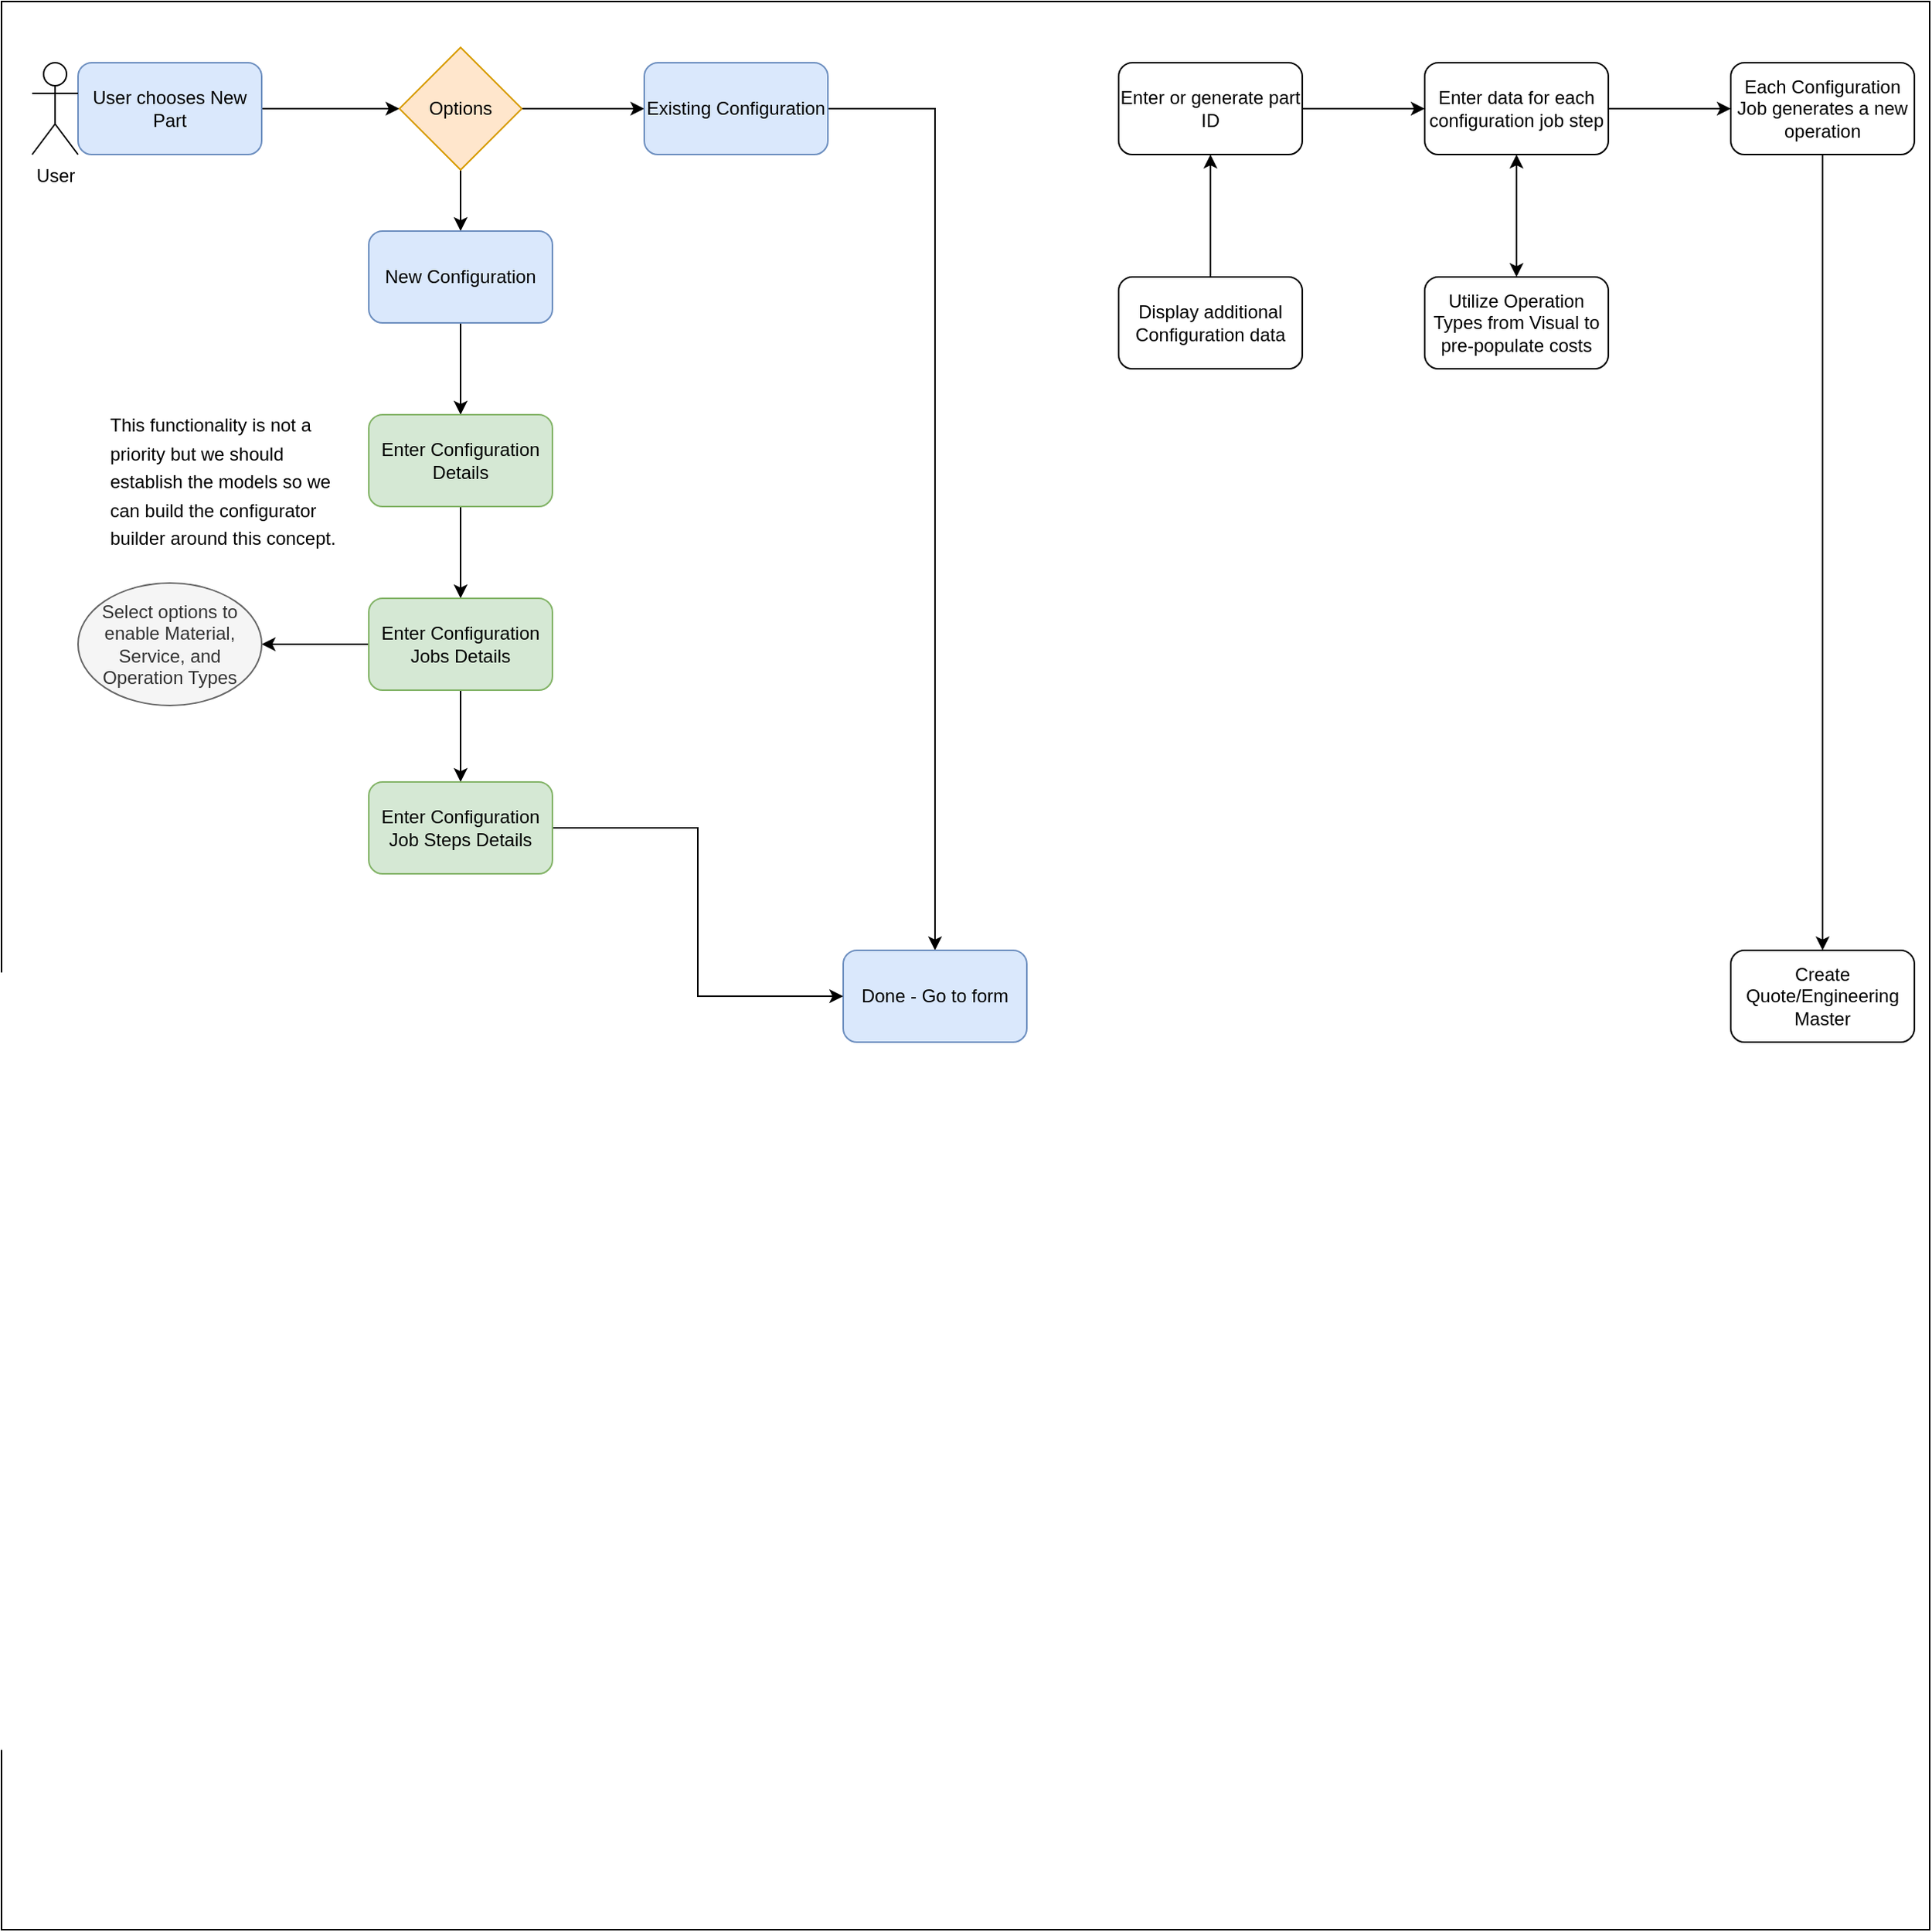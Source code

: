 <mxfile version="24.4.0" type="github">
  <diagram name="Page-1" id="PDX80522k_wSp2mnQdiv">
    <mxGraphModel dx="1418" dy="858" grid="1" gridSize="10" guides="1" tooltips="1" connect="1" arrows="1" fold="1" page="1" pageScale="1" pageWidth="850" pageHeight="1100" math="0" shadow="0">
      <root>
        <mxCell id="0" />
        <mxCell id="1" parent="0" />
        <mxCell id="r9Pb4lbQBRwPS19WzHoZ-1" value="" style="whiteSpace=wrap;html=1;aspect=fixed;verticalAlign=top;" parent="1" vertex="1">
          <mxGeometry x="80" y="80" width="1260" height="1260" as="geometry" />
        </mxCell>
        <mxCell id="r9Pb4lbQBRwPS19WzHoZ-7" style="edgeStyle=orthogonalEdgeStyle;rounded=0;orthogonalLoop=1;jettySize=auto;html=1;" parent="1" source="r9Pb4lbQBRwPS19WzHoZ-2" target="r9Pb4lbQBRwPS19WzHoZ-4" edge="1">
          <mxGeometry relative="1" as="geometry" />
        </mxCell>
        <mxCell id="r9Pb4lbQBRwPS19WzHoZ-2" value="User chooses New Part" style="rounded=1;whiteSpace=wrap;html=1;fillColor=#dae8fc;strokeColor=#6c8ebf;" parent="1" vertex="1">
          <mxGeometry x="130" y="120" width="120" height="60" as="geometry" />
        </mxCell>
        <mxCell id="r9Pb4lbQBRwPS19WzHoZ-8" style="edgeStyle=orthogonalEdgeStyle;rounded=0;orthogonalLoop=1;jettySize=auto;html=1;" parent="1" source="r9Pb4lbQBRwPS19WzHoZ-4" target="r9Pb4lbQBRwPS19WzHoZ-5" edge="1">
          <mxGeometry relative="1" as="geometry" />
        </mxCell>
        <mxCell id="r9Pb4lbQBRwPS19WzHoZ-11" style="edgeStyle=orthogonalEdgeStyle;rounded=0;orthogonalLoop=1;jettySize=auto;html=1;entryX=0.5;entryY=0;entryDx=0;entryDy=0;" parent="1" source="r9Pb4lbQBRwPS19WzHoZ-4" target="r9Pb4lbQBRwPS19WzHoZ-6" edge="1">
          <mxGeometry relative="1" as="geometry" />
        </mxCell>
        <mxCell id="r9Pb4lbQBRwPS19WzHoZ-4" value="Options" style="rhombus;whiteSpace=wrap;html=1;fillColor=#ffe6cc;strokeColor=#d79b00;" parent="1" vertex="1">
          <mxGeometry x="340" y="110" width="80" height="80" as="geometry" />
        </mxCell>
        <mxCell id="r9Pb4lbQBRwPS19WzHoZ-10" style="edgeStyle=orthogonalEdgeStyle;rounded=0;orthogonalLoop=1;jettySize=auto;html=1;entryX=0.5;entryY=0;entryDx=0;entryDy=0;" parent="1" source="r9Pb4lbQBRwPS19WzHoZ-5" target="r9Pb4lbQBRwPS19WzHoZ-9" edge="1">
          <mxGeometry relative="1" as="geometry" />
        </mxCell>
        <mxCell id="r9Pb4lbQBRwPS19WzHoZ-5" value="Existing Configuration" style="rounded=1;whiteSpace=wrap;html=1;fillColor=#dae8fc;strokeColor=#6c8ebf;" parent="1" vertex="1">
          <mxGeometry x="500" y="120" width="120" height="60" as="geometry" />
        </mxCell>
        <mxCell id="r9Pb4lbQBRwPS19WzHoZ-14" style="edgeStyle=orthogonalEdgeStyle;rounded=0;orthogonalLoop=1;jettySize=auto;html=1;entryX=0.5;entryY=0;entryDx=0;entryDy=0;" parent="1" source="r9Pb4lbQBRwPS19WzHoZ-6" target="r9Pb4lbQBRwPS19WzHoZ-13" edge="1">
          <mxGeometry relative="1" as="geometry" />
        </mxCell>
        <mxCell id="r9Pb4lbQBRwPS19WzHoZ-6" value="New Configuration" style="rounded=1;whiteSpace=wrap;html=1;fillColor=#dae8fc;strokeColor=#6c8ebf;" parent="1" vertex="1">
          <mxGeometry x="320" y="230" width="120" height="60" as="geometry" />
        </mxCell>
        <mxCell id="r9Pb4lbQBRwPS19WzHoZ-9" value="Done - Go to form" style="rounded=1;whiteSpace=wrap;html=1;fillColor=#dae8fc;strokeColor=#6c8ebf;" parent="1" vertex="1">
          <mxGeometry x="630" y="700" width="120" height="60" as="geometry" />
        </mxCell>
        <mxCell id="r9Pb4lbQBRwPS19WzHoZ-16" style="edgeStyle=orthogonalEdgeStyle;rounded=0;orthogonalLoop=1;jettySize=auto;html=1;" parent="1" source="r9Pb4lbQBRwPS19WzHoZ-13" target="r9Pb4lbQBRwPS19WzHoZ-15" edge="1">
          <mxGeometry relative="1" as="geometry" />
        </mxCell>
        <mxCell id="r9Pb4lbQBRwPS19WzHoZ-13" value="Enter Configuration&lt;div&gt;Details&lt;/div&gt;" style="rounded=1;whiteSpace=wrap;html=1;fillColor=#d5e8d4;strokeColor=#82b366;" parent="1" vertex="1">
          <mxGeometry x="320" y="350" width="120" height="60" as="geometry" />
        </mxCell>
        <mxCell id="r9Pb4lbQBRwPS19WzHoZ-19" style="edgeStyle=orthogonalEdgeStyle;rounded=0;orthogonalLoop=1;jettySize=auto;html=1;" parent="1" source="r9Pb4lbQBRwPS19WzHoZ-15" target="r9Pb4lbQBRwPS19WzHoZ-17" edge="1">
          <mxGeometry relative="1" as="geometry" />
        </mxCell>
        <mxCell id="r9Pb4lbQBRwPS19WzHoZ-21" style="edgeStyle=orthogonalEdgeStyle;rounded=0;orthogonalLoop=1;jettySize=auto;html=1;" parent="1" source="r9Pb4lbQBRwPS19WzHoZ-15" target="r9Pb4lbQBRwPS19WzHoZ-20" edge="1">
          <mxGeometry relative="1" as="geometry" />
        </mxCell>
        <mxCell id="r9Pb4lbQBRwPS19WzHoZ-15" value="Enter Configuration Jobs Details" style="rounded=1;whiteSpace=wrap;html=1;fillColor=#d5e8d4;strokeColor=#82b366;" parent="1" vertex="1">
          <mxGeometry x="320" y="470" width="120" height="60" as="geometry" />
        </mxCell>
        <mxCell id="r9Pb4lbQBRwPS19WzHoZ-17" value="Select options to enable Material, Service, and Operation Types" style="ellipse;whiteSpace=wrap;html=1;fillColor=#f5f5f5;fontColor=#333333;strokeColor=#666666;" parent="1" vertex="1">
          <mxGeometry x="130" y="460" width="120" height="80" as="geometry" />
        </mxCell>
        <mxCell id="r9Pb4lbQBRwPS19WzHoZ-24" style="edgeStyle=orthogonalEdgeStyle;rounded=0;orthogonalLoop=1;jettySize=auto;html=1;entryX=0;entryY=0.5;entryDx=0;entryDy=0;" parent="1" source="r9Pb4lbQBRwPS19WzHoZ-20" target="r9Pb4lbQBRwPS19WzHoZ-9" edge="1">
          <mxGeometry relative="1" as="geometry" />
        </mxCell>
        <mxCell id="r9Pb4lbQBRwPS19WzHoZ-20" value="Enter Configuration Job Steps Details" style="rounded=1;whiteSpace=wrap;html=1;fillColor=#d5e8d4;strokeColor=#82b366;" parent="1" vertex="1">
          <mxGeometry x="320" y="590" width="120" height="60" as="geometry" />
        </mxCell>
        <mxCell id="r9Pb4lbQBRwPS19WzHoZ-23" value="&lt;h1 style=&quot;text-align: left; margin-top: 0px; line-height: 60%;&quot;&gt;&lt;span style=&quot;background-color: initial; font-size: 12px; font-weight: normal;&quot;&gt;This functionality is not a priority but we should establish the models so we can build the configurator builder around this concept.&lt;/span&gt;&lt;/h1&gt;" style="text;html=1;align=center;verticalAlign=middle;whiteSpace=wrap;rounded=0;" parent="1" vertex="1">
          <mxGeometry x="150" y="360" width="150" height="80" as="geometry" />
        </mxCell>
        <mxCell id="d8thT-4LhfnDp6k5CLJ8-1" value="User" style="shape=umlActor;verticalLabelPosition=bottom;verticalAlign=top;html=1;outlineConnect=0;" vertex="1" parent="1">
          <mxGeometry x="100" y="120" width="30" height="60" as="geometry" />
        </mxCell>
        <mxCell id="d8thT-4LhfnDp6k5CLJ8-5" value="" style="edgeStyle=orthogonalEdgeStyle;rounded=0;orthogonalLoop=1;jettySize=auto;html=1;startArrow=classic;startFill=1;endArrow=none;endFill=0;" edge="1" parent="1" source="d8thT-4LhfnDp6k5CLJ8-3" target="d8thT-4LhfnDp6k5CLJ8-4">
          <mxGeometry relative="1" as="geometry" />
        </mxCell>
        <mxCell id="d8thT-4LhfnDp6k5CLJ8-7" value="" style="edgeStyle=orthogonalEdgeStyle;rounded=0;orthogonalLoop=1;jettySize=auto;html=1;" edge="1" parent="1" source="d8thT-4LhfnDp6k5CLJ8-3" target="d8thT-4LhfnDp6k5CLJ8-6">
          <mxGeometry relative="1" as="geometry" />
        </mxCell>
        <mxCell id="d8thT-4LhfnDp6k5CLJ8-3" value="Enter or generate part ID" style="rounded=1;whiteSpace=wrap;html=1;" vertex="1" parent="1">
          <mxGeometry x="810" y="120" width="120" height="60" as="geometry" />
        </mxCell>
        <mxCell id="d8thT-4LhfnDp6k5CLJ8-4" value="Display additional Configuration data" style="whiteSpace=wrap;html=1;rounded=1;" vertex="1" parent="1">
          <mxGeometry x="810" y="260" width="120" height="60" as="geometry" />
        </mxCell>
        <mxCell id="d8thT-4LhfnDp6k5CLJ8-9" value="" style="edgeStyle=orthogonalEdgeStyle;rounded=0;orthogonalLoop=1;jettySize=auto;html=1;startArrow=classic;startFill=1;" edge="1" parent="1" source="d8thT-4LhfnDp6k5CLJ8-6" target="d8thT-4LhfnDp6k5CLJ8-8">
          <mxGeometry relative="1" as="geometry" />
        </mxCell>
        <mxCell id="d8thT-4LhfnDp6k5CLJ8-11" value="" style="edgeStyle=orthogonalEdgeStyle;rounded=0;orthogonalLoop=1;jettySize=auto;html=1;" edge="1" parent="1" source="d8thT-4LhfnDp6k5CLJ8-6" target="d8thT-4LhfnDp6k5CLJ8-10">
          <mxGeometry relative="1" as="geometry" />
        </mxCell>
        <mxCell id="d8thT-4LhfnDp6k5CLJ8-6" value="Enter data for each configuration job step" style="whiteSpace=wrap;html=1;rounded=1;" vertex="1" parent="1">
          <mxGeometry x="1010" y="120" width="120" height="60" as="geometry" />
        </mxCell>
        <mxCell id="d8thT-4LhfnDp6k5CLJ8-8" value="Utilize Operation Types from Visual to pre-populate costs" style="whiteSpace=wrap;html=1;rounded=1;" vertex="1" parent="1">
          <mxGeometry x="1010" y="260" width="120" height="60" as="geometry" />
        </mxCell>
        <mxCell id="d8thT-4LhfnDp6k5CLJ8-13" style="edgeStyle=orthogonalEdgeStyle;rounded=0;orthogonalLoop=1;jettySize=auto;html=1;" edge="1" parent="1" source="d8thT-4LhfnDp6k5CLJ8-10" target="d8thT-4LhfnDp6k5CLJ8-12">
          <mxGeometry relative="1" as="geometry" />
        </mxCell>
        <mxCell id="d8thT-4LhfnDp6k5CLJ8-10" value="Each Configuration Job generates a new operation" style="whiteSpace=wrap;html=1;rounded=1;" vertex="1" parent="1">
          <mxGeometry x="1210" y="120" width="120" height="60" as="geometry" />
        </mxCell>
        <mxCell id="d8thT-4LhfnDp6k5CLJ8-12" value="Create Quote/Engineering Master" style="whiteSpace=wrap;html=1;rounded=1;" vertex="1" parent="1">
          <mxGeometry x="1210" y="700" width="120" height="60" as="geometry" />
        </mxCell>
      </root>
    </mxGraphModel>
  </diagram>
</mxfile>
